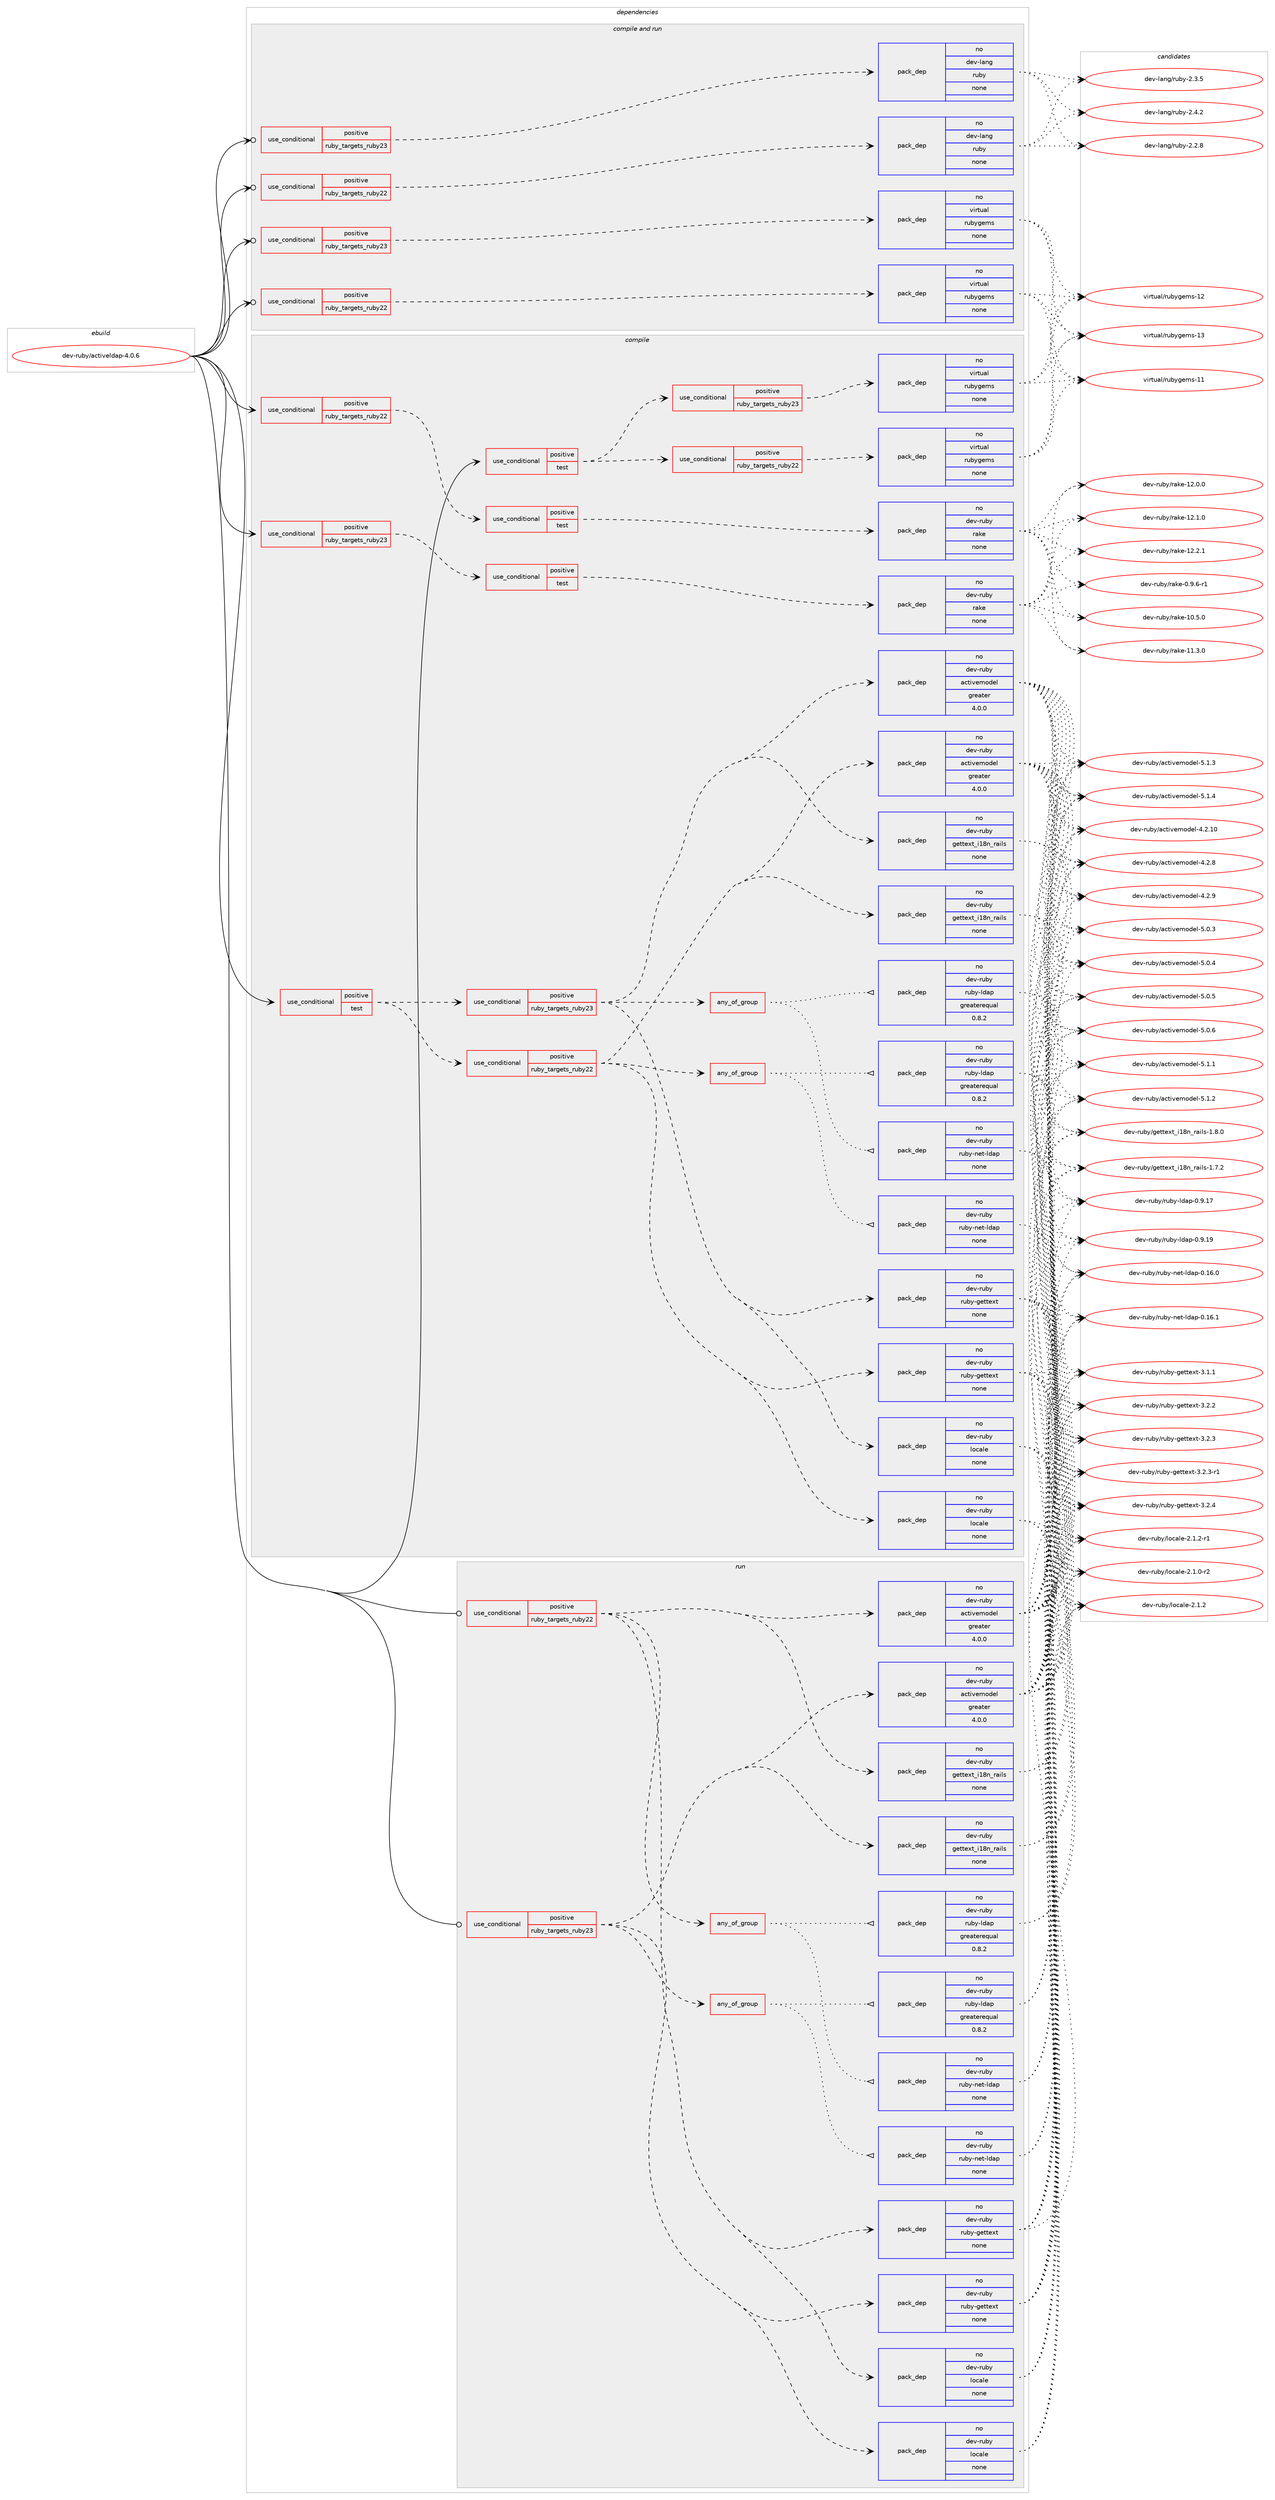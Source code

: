 digraph prolog {

# *************
# Graph options
# *************

newrank=true;
concentrate=true;
compound=true;
graph [rankdir=LR,fontname=Helvetica,fontsize=10,ranksep=1.5];#, ranksep=2.5, nodesep=0.2];
edge  [arrowhead=vee];
node  [fontname=Helvetica,fontsize=10];

# **********
# The ebuild
# **********

subgraph cluster_leftcol {
color=gray;
rank=same;
label=<<i>ebuild</i>>;
id [label="dev-ruby/activeldap-4.0.6", color=red, width=4, href="../dev-ruby/activeldap-4.0.6.svg"];
}

# ****************
# The dependencies
# ****************

subgraph cluster_midcol {
color=gray;
label=<<i>dependencies</i>>;
subgraph cluster_compile {
fillcolor="#eeeeee";
style=filled;
label=<<i>compile</i>>;
subgraph cond49690 {
dependency223719 [label=<<TABLE BORDER="0" CELLBORDER="1" CELLSPACING="0" CELLPADDING="4"><TR><TD ROWSPAN="3" CELLPADDING="10">use_conditional</TD></TR><TR><TD>positive</TD></TR><TR><TD>ruby_targets_ruby22</TD></TR></TABLE>>, shape=none, color=red];
subgraph cond49691 {
dependency223720 [label=<<TABLE BORDER="0" CELLBORDER="1" CELLSPACING="0" CELLPADDING="4"><TR><TD ROWSPAN="3" CELLPADDING="10">use_conditional</TD></TR><TR><TD>positive</TD></TR><TR><TD>test</TD></TR></TABLE>>, shape=none, color=red];
subgraph pack170039 {
dependency223721 [label=<<TABLE BORDER="0" CELLBORDER="1" CELLSPACING="0" CELLPADDING="4" WIDTH="220"><TR><TD ROWSPAN="6" CELLPADDING="30">pack_dep</TD></TR><TR><TD WIDTH="110">no</TD></TR><TR><TD>dev-ruby</TD></TR><TR><TD>rake</TD></TR><TR><TD>none</TD></TR><TR><TD></TD></TR></TABLE>>, shape=none, color=blue];
}
dependency223720:e -> dependency223721:w [weight=20,style="dashed",arrowhead="vee"];
}
dependency223719:e -> dependency223720:w [weight=20,style="dashed",arrowhead="vee"];
}
id:e -> dependency223719:w [weight=20,style="solid",arrowhead="vee"];
subgraph cond49692 {
dependency223722 [label=<<TABLE BORDER="0" CELLBORDER="1" CELLSPACING="0" CELLPADDING="4"><TR><TD ROWSPAN="3" CELLPADDING="10">use_conditional</TD></TR><TR><TD>positive</TD></TR><TR><TD>ruby_targets_ruby23</TD></TR></TABLE>>, shape=none, color=red];
subgraph cond49693 {
dependency223723 [label=<<TABLE BORDER="0" CELLBORDER="1" CELLSPACING="0" CELLPADDING="4"><TR><TD ROWSPAN="3" CELLPADDING="10">use_conditional</TD></TR><TR><TD>positive</TD></TR><TR><TD>test</TD></TR></TABLE>>, shape=none, color=red];
subgraph pack170040 {
dependency223724 [label=<<TABLE BORDER="0" CELLBORDER="1" CELLSPACING="0" CELLPADDING="4" WIDTH="220"><TR><TD ROWSPAN="6" CELLPADDING="30">pack_dep</TD></TR><TR><TD WIDTH="110">no</TD></TR><TR><TD>dev-ruby</TD></TR><TR><TD>rake</TD></TR><TR><TD>none</TD></TR><TR><TD></TD></TR></TABLE>>, shape=none, color=blue];
}
dependency223723:e -> dependency223724:w [weight=20,style="dashed",arrowhead="vee"];
}
dependency223722:e -> dependency223723:w [weight=20,style="dashed",arrowhead="vee"];
}
id:e -> dependency223722:w [weight=20,style="solid",arrowhead="vee"];
subgraph cond49694 {
dependency223725 [label=<<TABLE BORDER="0" CELLBORDER="1" CELLSPACING="0" CELLPADDING="4"><TR><TD ROWSPAN="3" CELLPADDING="10">use_conditional</TD></TR><TR><TD>positive</TD></TR><TR><TD>test</TD></TR></TABLE>>, shape=none, color=red];
subgraph cond49695 {
dependency223726 [label=<<TABLE BORDER="0" CELLBORDER="1" CELLSPACING="0" CELLPADDING="4"><TR><TD ROWSPAN="3" CELLPADDING="10">use_conditional</TD></TR><TR><TD>positive</TD></TR><TR><TD>ruby_targets_ruby22</TD></TR></TABLE>>, shape=none, color=red];
subgraph pack170041 {
dependency223727 [label=<<TABLE BORDER="0" CELLBORDER="1" CELLSPACING="0" CELLPADDING="4" WIDTH="220"><TR><TD ROWSPAN="6" CELLPADDING="30">pack_dep</TD></TR><TR><TD WIDTH="110">no</TD></TR><TR><TD>dev-ruby</TD></TR><TR><TD>activemodel</TD></TR><TR><TD>greater</TD></TR><TR><TD>4.0.0</TD></TR></TABLE>>, shape=none, color=blue];
}
dependency223726:e -> dependency223727:w [weight=20,style="dashed",arrowhead="vee"];
subgraph pack170042 {
dependency223728 [label=<<TABLE BORDER="0" CELLBORDER="1" CELLSPACING="0" CELLPADDING="4" WIDTH="220"><TR><TD ROWSPAN="6" CELLPADDING="30">pack_dep</TD></TR><TR><TD WIDTH="110">no</TD></TR><TR><TD>dev-ruby</TD></TR><TR><TD>locale</TD></TR><TR><TD>none</TD></TR><TR><TD></TD></TR></TABLE>>, shape=none, color=blue];
}
dependency223726:e -> dependency223728:w [weight=20,style="dashed",arrowhead="vee"];
subgraph pack170043 {
dependency223729 [label=<<TABLE BORDER="0" CELLBORDER="1" CELLSPACING="0" CELLPADDING="4" WIDTH="220"><TR><TD ROWSPAN="6" CELLPADDING="30">pack_dep</TD></TR><TR><TD WIDTH="110">no</TD></TR><TR><TD>dev-ruby</TD></TR><TR><TD>ruby-gettext</TD></TR><TR><TD>none</TD></TR><TR><TD></TD></TR></TABLE>>, shape=none, color=blue];
}
dependency223726:e -> dependency223729:w [weight=20,style="dashed",arrowhead="vee"];
subgraph pack170044 {
dependency223730 [label=<<TABLE BORDER="0" CELLBORDER="1" CELLSPACING="0" CELLPADDING="4" WIDTH="220"><TR><TD ROWSPAN="6" CELLPADDING="30">pack_dep</TD></TR><TR><TD WIDTH="110">no</TD></TR><TR><TD>dev-ruby</TD></TR><TR><TD>gettext_i18n_rails</TD></TR><TR><TD>none</TD></TR><TR><TD></TD></TR></TABLE>>, shape=none, color=blue];
}
dependency223726:e -> dependency223730:w [weight=20,style="dashed",arrowhead="vee"];
subgraph any3944 {
dependency223731 [label=<<TABLE BORDER="0" CELLBORDER="1" CELLSPACING="0" CELLPADDING="4"><TR><TD CELLPADDING="10">any_of_group</TD></TR></TABLE>>, shape=none, color=red];subgraph pack170045 {
dependency223732 [label=<<TABLE BORDER="0" CELLBORDER="1" CELLSPACING="0" CELLPADDING="4" WIDTH="220"><TR><TD ROWSPAN="6" CELLPADDING="30">pack_dep</TD></TR><TR><TD WIDTH="110">no</TD></TR><TR><TD>dev-ruby</TD></TR><TR><TD>ruby-ldap</TD></TR><TR><TD>greaterequal</TD></TR><TR><TD>0.8.2</TD></TR></TABLE>>, shape=none, color=blue];
}
dependency223731:e -> dependency223732:w [weight=20,style="dotted",arrowhead="oinv"];
subgraph pack170046 {
dependency223733 [label=<<TABLE BORDER="0" CELLBORDER="1" CELLSPACING="0" CELLPADDING="4" WIDTH="220"><TR><TD ROWSPAN="6" CELLPADDING="30">pack_dep</TD></TR><TR><TD WIDTH="110">no</TD></TR><TR><TD>dev-ruby</TD></TR><TR><TD>ruby-net-ldap</TD></TR><TR><TD>none</TD></TR><TR><TD></TD></TR></TABLE>>, shape=none, color=blue];
}
dependency223731:e -> dependency223733:w [weight=20,style="dotted",arrowhead="oinv"];
}
dependency223726:e -> dependency223731:w [weight=20,style="dashed",arrowhead="vee"];
}
dependency223725:e -> dependency223726:w [weight=20,style="dashed",arrowhead="vee"];
subgraph cond49696 {
dependency223734 [label=<<TABLE BORDER="0" CELLBORDER="1" CELLSPACING="0" CELLPADDING="4"><TR><TD ROWSPAN="3" CELLPADDING="10">use_conditional</TD></TR><TR><TD>positive</TD></TR><TR><TD>ruby_targets_ruby23</TD></TR></TABLE>>, shape=none, color=red];
subgraph pack170047 {
dependency223735 [label=<<TABLE BORDER="0" CELLBORDER="1" CELLSPACING="0" CELLPADDING="4" WIDTH="220"><TR><TD ROWSPAN="6" CELLPADDING="30">pack_dep</TD></TR><TR><TD WIDTH="110">no</TD></TR><TR><TD>dev-ruby</TD></TR><TR><TD>activemodel</TD></TR><TR><TD>greater</TD></TR><TR><TD>4.0.0</TD></TR></TABLE>>, shape=none, color=blue];
}
dependency223734:e -> dependency223735:w [weight=20,style="dashed",arrowhead="vee"];
subgraph pack170048 {
dependency223736 [label=<<TABLE BORDER="0" CELLBORDER="1" CELLSPACING="0" CELLPADDING="4" WIDTH="220"><TR><TD ROWSPAN="6" CELLPADDING="30">pack_dep</TD></TR><TR><TD WIDTH="110">no</TD></TR><TR><TD>dev-ruby</TD></TR><TR><TD>locale</TD></TR><TR><TD>none</TD></TR><TR><TD></TD></TR></TABLE>>, shape=none, color=blue];
}
dependency223734:e -> dependency223736:w [weight=20,style="dashed",arrowhead="vee"];
subgraph pack170049 {
dependency223737 [label=<<TABLE BORDER="0" CELLBORDER="1" CELLSPACING="0" CELLPADDING="4" WIDTH="220"><TR><TD ROWSPAN="6" CELLPADDING="30">pack_dep</TD></TR><TR><TD WIDTH="110">no</TD></TR><TR><TD>dev-ruby</TD></TR><TR><TD>ruby-gettext</TD></TR><TR><TD>none</TD></TR><TR><TD></TD></TR></TABLE>>, shape=none, color=blue];
}
dependency223734:e -> dependency223737:w [weight=20,style="dashed",arrowhead="vee"];
subgraph pack170050 {
dependency223738 [label=<<TABLE BORDER="0" CELLBORDER="1" CELLSPACING="0" CELLPADDING="4" WIDTH="220"><TR><TD ROWSPAN="6" CELLPADDING="30">pack_dep</TD></TR><TR><TD WIDTH="110">no</TD></TR><TR><TD>dev-ruby</TD></TR><TR><TD>gettext_i18n_rails</TD></TR><TR><TD>none</TD></TR><TR><TD></TD></TR></TABLE>>, shape=none, color=blue];
}
dependency223734:e -> dependency223738:w [weight=20,style="dashed",arrowhead="vee"];
subgraph any3945 {
dependency223739 [label=<<TABLE BORDER="0" CELLBORDER="1" CELLSPACING="0" CELLPADDING="4"><TR><TD CELLPADDING="10">any_of_group</TD></TR></TABLE>>, shape=none, color=red];subgraph pack170051 {
dependency223740 [label=<<TABLE BORDER="0" CELLBORDER="1" CELLSPACING="0" CELLPADDING="4" WIDTH="220"><TR><TD ROWSPAN="6" CELLPADDING="30">pack_dep</TD></TR><TR><TD WIDTH="110">no</TD></TR><TR><TD>dev-ruby</TD></TR><TR><TD>ruby-ldap</TD></TR><TR><TD>greaterequal</TD></TR><TR><TD>0.8.2</TD></TR></TABLE>>, shape=none, color=blue];
}
dependency223739:e -> dependency223740:w [weight=20,style="dotted",arrowhead="oinv"];
subgraph pack170052 {
dependency223741 [label=<<TABLE BORDER="0" CELLBORDER="1" CELLSPACING="0" CELLPADDING="4" WIDTH="220"><TR><TD ROWSPAN="6" CELLPADDING="30">pack_dep</TD></TR><TR><TD WIDTH="110">no</TD></TR><TR><TD>dev-ruby</TD></TR><TR><TD>ruby-net-ldap</TD></TR><TR><TD>none</TD></TR><TR><TD></TD></TR></TABLE>>, shape=none, color=blue];
}
dependency223739:e -> dependency223741:w [weight=20,style="dotted",arrowhead="oinv"];
}
dependency223734:e -> dependency223739:w [weight=20,style="dashed",arrowhead="vee"];
}
dependency223725:e -> dependency223734:w [weight=20,style="dashed",arrowhead="vee"];
}
id:e -> dependency223725:w [weight=20,style="solid",arrowhead="vee"];
subgraph cond49697 {
dependency223742 [label=<<TABLE BORDER="0" CELLBORDER="1" CELLSPACING="0" CELLPADDING="4"><TR><TD ROWSPAN="3" CELLPADDING="10">use_conditional</TD></TR><TR><TD>positive</TD></TR><TR><TD>test</TD></TR></TABLE>>, shape=none, color=red];
subgraph cond49698 {
dependency223743 [label=<<TABLE BORDER="0" CELLBORDER="1" CELLSPACING="0" CELLPADDING="4"><TR><TD ROWSPAN="3" CELLPADDING="10">use_conditional</TD></TR><TR><TD>positive</TD></TR><TR><TD>ruby_targets_ruby22</TD></TR></TABLE>>, shape=none, color=red];
subgraph pack170053 {
dependency223744 [label=<<TABLE BORDER="0" CELLBORDER="1" CELLSPACING="0" CELLPADDING="4" WIDTH="220"><TR><TD ROWSPAN="6" CELLPADDING="30">pack_dep</TD></TR><TR><TD WIDTH="110">no</TD></TR><TR><TD>virtual</TD></TR><TR><TD>rubygems</TD></TR><TR><TD>none</TD></TR><TR><TD></TD></TR></TABLE>>, shape=none, color=blue];
}
dependency223743:e -> dependency223744:w [weight=20,style="dashed",arrowhead="vee"];
}
dependency223742:e -> dependency223743:w [weight=20,style="dashed",arrowhead="vee"];
subgraph cond49699 {
dependency223745 [label=<<TABLE BORDER="0" CELLBORDER="1" CELLSPACING="0" CELLPADDING="4"><TR><TD ROWSPAN="3" CELLPADDING="10">use_conditional</TD></TR><TR><TD>positive</TD></TR><TR><TD>ruby_targets_ruby23</TD></TR></TABLE>>, shape=none, color=red];
subgraph pack170054 {
dependency223746 [label=<<TABLE BORDER="0" CELLBORDER="1" CELLSPACING="0" CELLPADDING="4" WIDTH="220"><TR><TD ROWSPAN="6" CELLPADDING="30">pack_dep</TD></TR><TR><TD WIDTH="110">no</TD></TR><TR><TD>virtual</TD></TR><TR><TD>rubygems</TD></TR><TR><TD>none</TD></TR><TR><TD></TD></TR></TABLE>>, shape=none, color=blue];
}
dependency223745:e -> dependency223746:w [weight=20,style="dashed",arrowhead="vee"];
}
dependency223742:e -> dependency223745:w [weight=20,style="dashed",arrowhead="vee"];
}
id:e -> dependency223742:w [weight=20,style="solid",arrowhead="vee"];
}
subgraph cluster_compileandrun {
fillcolor="#eeeeee";
style=filled;
label=<<i>compile and run</i>>;
subgraph cond49700 {
dependency223747 [label=<<TABLE BORDER="0" CELLBORDER="1" CELLSPACING="0" CELLPADDING="4"><TR><TD ROWSPAN="3" CELLPADDING="10">use_conditional</TD></TR><TR><TD>positive</TD></TR><TR><TD>ruby_targets_ruby22</TD></TR></TABLE>>, shape=none, color=red];
subgraph pack170055 {
dependency223748 [label=<<TABLE BORDER="0" CELLBORDER="1" CELLSPACING="0" CELLPADDING="4" WIDTH="220"><TR><TD ROWSPAN="6" CELLPADDING="30">pack_dep</TD></TR><TR><TD WIDTH="110">no</TD></TR><TR><TD>dev-lang</TD></TR><TR><TD>ruby</TD></TR><TR><TD>none</TD></TR><TR><TD></TD></TR></TABLE>>, shape=none, color=blue];
}
dependency223747:e -> dependency223748:w [weight=20,style="dashed",arrowhead="vee"];
}
id:e -> dependency223747:w [weight=20,style="solid",arrowhead="odotvee"];
subgraph cond49701 {
dependency223749 [label=<<TABLE BORDER="0" CELLBORDER="1" CELLSPACING="0" CELLPADDING="4"><TR><TD ROWSPAN="3" CELLPADDING="10">use_conditional</TD></TR><TR><TD>positive</TD></TR><TR><TD>ruby_targets_ruby22</TD></TR></TABLE>>, shape=none, color=red];
subgraph pack170056 {
dependency223750 [label=<<TABLE BORDER="0" CELLBORDER="1" CELLSPACING="0" CELLPADDING="4" WIDTH="220"><TR><TD ROWSPAN="6" CELLPADDING="30">pack_dep</TD></TR><TR><TD WIDTH="110">no</TD></TR><TR><TD>virtual</TD></TR><TR><TD>rubygems</TD></TR><TR><TD>none</TD></TR><TR><TD></TD></TR></TABLE>>, shape=none, color=blue];
}
dependency223749:e -> dependency223750:w [weight=20,style="dashed",arrowhead="vee"];
}
id:e -> dependency223749:w [weight=20,style="solid",arrowhead="odotvee"];
subgraph cond49702 {
dependency223751 [label=<<TABLE BORDER="0" CELLBORDER="1" CELLSPACING="0" CELLPADDING="4"><TR><TD ROWSPAN="3" CELLPADDING="10">use_conditional</TD></TR><TR><TD>positive</TD></TR><TR><TD>ruby_targets_ruby23</TD></TR></TABLE>>, shape=none, color=red];
subgraph pack170057 {
dependency223752 [label=<<TABLE BORDER="0" CELLBORDER="1" CELLSPACING="0" CELLPADDING="4" WIDTH="220"><TR><TD ROWSPAN="6" CELLPADDING="30">pack_dep</TD></TR><TR><TD WIDTH="110">no</TD></TR><TR><TD>dev-lang</TD></TR><TR><TD>ruby</TD></TR><TR><TD>none</TD></TR><TR><TD></TD></TR></TABLE>>, shape=none, color=blue];
}
dependency223751:e -> dependency223752:w [weight=20,style="dashed",arrowhead="vee"];
}
id:e -> dependency223751:w [weight=20,style="solid",arrowhead="odotvee"];
subgraph cond49703 {
dependency223753 [label=<<TABLE BORDER="0" CELLBORDER="1" CELLSPACING="0" CELLPADDING="4"><TR><TD ROWSPAN="3" CELLPADDING="10">use_conditional</TD></TR><TR><TD>positive</TD></TR><TR><TD>ruby_targets_ruby23</TD></TR></TABLE>>, shape=none, color=red];
subgraph pack170058 {
dependency223754 [label=<<TABLE BORDER="0" CELLBORDER="1" CELLSPACING="0" CELLPADDING="4" WIDTH="220"><TR><TD ROWSPAN="6" CELLPADDING="30">pack_dep</TD></TR><TR><TD WIDTH="110">no</TD></TR><TR><TD>virtual</TD></TR><TR><TD>rubygems</TD></TR><TR><TD>none</TD></TR><TR><TD></TD></TR></TABLE>>, shape=none, color=blue];
}
dependency223753:e -> dependency223754:w [weight=20,style="dashed",arrowhead="vee"];
}
id:e -> dependency223753:w [weight=20,style="solid",arrowhead="odotvee"];
}
subgraph cluster_run {
fillcolor="#eeeeee";
style=filled;
label=<<i>run</i>>;
subgraph cond49704 {
dependency223755 [label=<<TABLE BORDER="0" CELLBORDER="1" CELLSPACING="0" CELLPADDING="4"><TR><TD ROWSPAN="3" CELLPADDING="10">use_conditional</TD></TR><TR><TD>positive</TD></TR><TR><TD>ruby_targets_ruby22</TD></TR></TABLE>>, shape=none, color=red];
subgraph pack170059 {
dependency223756 [label=<<TABLE BORDER="0" CELLBORDER="1" CELLSPACING="0" CELLPADDING="4" WIDTH="220"><TR><TD ROWSPAN="6" CELLPADDING="30">pack_dep</TD></TR><TR><TD WIDTH="110">no</TD></TR><TR><TD>dev-ruby</TD></TR><TR><TD>activemodel</TD></TR><TR><TD>greater</TD></TR><TR><TD>4.0.0</TD></TR></TABLE>>, shape=none, color=blue];
}
dependency223755:e -> dependency223756:w [weight=20,style="dashed",arrowhead="vee"];
subgraph pack170060 {
dependency223757 [label=<<TABLE BORDER="0" CELLBORDER="1" CELLSPACING="0" CELLPADDING="4" WIDTH="220"><TR><TD ROWSPAN="6" CELLPADDING="30">pack_dep</TD></TR><TR><TD WIDTH="110">no</TD></TR><TR><TD>dev-ruby</TD></TR><TR><TD>locale</TD></TR><TR><TD>none</TD></TR><TR><TD></TD></TR></TABLE>>, shape=none, color=blue];
}
dependency223755:e -> dependency223757:w [weight=20,style="dashed",arrowhead="vee"];
subgraph pack170061 {
dependency223758 [label=<<TABLE BORDER="0" CELLBORDER="1" CELLSPACING="0" CELLPADDING="4" WIDTH="220"><TR><TD ROWSPAN="6" CELLPADDING="30">pack_dep</TD></TR><TR><TD WIDTH="110">no</TD></TR><TR><TD>dev-ruby</TD></TR><TR><TD>ruby-gettext</TD></TR><TR><TD>none</TD></TR><TR><TD></TD></TR></TABLE>>, shape=none, color=blue];
}
dependency223755:e -> dependency223758:w [weight=20,style="dashed",arrowhead="vee"];
subgraph pack170062 {
dependency223759 [label=<<TABLE BORDER="0" CELLBORDER="1" CELLSPACING="0" CELLPADDING="4" WIDTH="220"><TR><TD ROWSPAN="6" CELLPADDING="30">pack_dep</TD></TR><TR><TD WIDTH="110">no</TD></TR><TR><TD>dev-ruby</TD></TR><TR><TD>gettext_i18n_rails</TD></TR><TR><TD>none</TD></TR><TR><TD></TD></TR></TABLE>>, shape=none, color=blue];
}
dependency223755:e -> dependency223759:w [weight=20,style="dashed",arrowhead="vee"];
subgraph any3946 {
dependency223760 [label=<<TABLE BORDER="0" CELLBORDER="1" CELLSPACING="0" CELLPADDING="4"><TR><TD CELLPADDING="10">any_of_group</TD></TR></TABLE>>, shape=none, color=red];subgraph pack170063 {
dependency223761 [label=<<TABLE BORDER="0" CELLBORDER="1" CELLSPACING="0" CELLPADDING="4" WIDTH="220"><TR><TD ROWSPAN="6" CELLPADDING="30">pack_dep</TD></TR><TR><TD WIDTH="110">no</TD></TR><TR><TD>dev-ruby</TD></TR><TR><TD>ruby-ldap</TD></TR><TR><TD>greaterequal</TD></TR><TR><TD>0.8.2</TD></TR></TABLE>>, shape=none, color=blue];
}
dependency223760:e -> dependency223761:w [weight=20,style="dotted",arrowhead="oinv"];
subgraph pack170064 {
dependency223762 [label=<<TABLE BORDER="0" CELLBORDER="1" CELLSPACING="0" CELLPADDING="4" WIDTH="220"><TR><TD ROWSPAN="6" CELLPADDING="30">pack_dep</TD></TR><TR><TD WIDTH="110">no</TD></TR><TR><TD>dev-ruby</TD></TR><TR><TD>ruby-net-ldap</TD></TR><TR><TD>none</TD></TR><TR><TD></TD></TR></TABLE>>, shape=none, color=blue];
}
dependency223760:e -> dependency223762:w [weight=20,style="dotted",arrowhead="oinv"];
}
dependency223755:e -> dependency223760:w [weight=20,style="dashed",arrowhead="vee"];
}
id:e -> dependency223755:w [weight=20,style="solid",arrowhead="odot"];
subgraph cond49705 {
dependency223763 [label=<<TABLE BORDER="0" CELLBORDER="1" CELLSPACING="0" CELLPADDING="4"><TR><TD ROWSPAN="3" CELLPADDING="10">use_conditional</TD></TR><TR><TD>positive</TD></TR><TR><TD>ruby_targets_ruby23</TD></TR></TABLE>>, shape=none, color=red];
subgraph pack170065 {
dependency223764 [label=<<TABLE BORDER="0" CELLBORDER="1" CELLSPACING="0" CELLPADDING="4" WIDTH="220"><TR><TD ROWSPAN="6" CELLPADDING="30">pack_dep</TD></TR><TR><TD WIDTH="110">no</TD></TR><TR><TD>dev-ruby</TD></TR><TR><TD>activemodel</TD></TR><TR><TD>greater</TD></TR><TR><TD>4.0.0</TD></TR></TABLE>>, shape=none, color=blue];
}
dependency223763:e -> dependency223764:w [weight=20,style="dashed",arrowhead="vee"];
subgraph pack170066 {
dependency223765 [label=<<TABLE BORDER="0" CELLBORDER="1" CELLSPACING="0" CELLPADDING="4" WIDTH="220"><TR><TD ROWSPAN="6" CELLPADDING="30">pack_dep</TD></TR><TR><TD WIDTH="110">no</TD></TR><TR><TD>dev-ruby</TD></TR><TR><TD>locale</TD></TR><TR><TD>none</TD></TR><TR><TD></TD></TR></TABLE>>, shape=none, color=blue];
}
dependency223763:e -> dependency223765:w [weight=20,style="dashed",arrowhead="vee"];
subgraph pack170067 {
dependency223766 [label=<<TABLE BORDER="0" CELLBORDER="1" CELLSPACING="0" CELLPADDING="4" WIDTH="220"><TR><TD ROWSPAN="6" CELLPADDING="30">pack_dep</TD></TR><TR><TD WIDTH="110">no</TD></TR><TR><TD>dev-ruby</TD></TR><TR><TD>ruby-gettext</TD></TR><TR><TD>none</TD></TR><TR><TD></TD></TR></TABLE>>, shape=none, color=blue];
}
dependency223763:e -> dependency223766:w [weight=20,style="dashed",arrowhead="vee"];
subgraph pack170068 {
dependency223767 [label=<<TABLE BORDER="0" CELLBORDER="1" CELLSPACING="0" CELLPADDING="4" WIDTH="220"><TR><TD ROWSPAN="6" CELLPADDING="30">pack_dep</TD></TR><TR><TD WIDTH="110">no</TD></TR><TR><TD>dev-ruby</TD></TR><TR><TD>gettext_i18n_rails</TD></TR><TR><TD>none</TD></TR><TR><TD></TD></TR></TABLE>>, shape=none, color=blue];
}
dependency223763:e -> dependency223767:w [weight=20,style="dashed",arrowhead="vee"];
subgraph any3947 {
dependency223768 [label=<<TABLE BORDER="0" CELLBORDER="1" CELLSPACING="0" CELLPADDING="4"><TR><TD CELLPADDING="10">any_of_group</TD></TR></TABLE>>, shape=none, color=red];subgraph pack170069 {
dependency223769 [label=<<TABLE BORDER="0" CELLBORDER="1" CELLSPACING="0" CELLPADDING="4" WIDTH="220"><TR><TD ROWSPAN="6" CELLPADDING="30">pack_dep</TD></TR><TR><TD WIDTH="110">no</TD></TR><TR><TD>dev-ruby</TD></TR><TR><TD>ruby-ldap</TD></TR><TR><TD>greaterequal</TD></TR><TR><TD>0.8.2</TD></TR></TABLE>>, shape=none, color=blue];
}
dependency223768:e -> dependency223769:w [weight=20,style="dotted",arrowhead="oinv"];
subgraph pack170070 {
dependency223770 [label=<<TABLE BORDER="0" CELLBORDER="1" CELLSPACING="0" CELLPADDING="4" WIDTH="220"><TR><TD ROWSPAN="6" CELLPADDING="30">pack_dep</TD></TR><TR><TD WIDTH="110">no</TD></TR><TR><TD>dev-ruby</TD></TR><TR><TD>ruby-net-ldap</TD></TR><TR><TD>none</TD></TR><TR><TD></TD></TR></TABLE>>, shape=none, color=blue];
}
dependency223768:e -> dependency223770:w [weight=20,style="dotted",arrowhead="oinv"];
}
dependency223763:e -> dependency223768:w [weight=20,style="dashed",arrowhead="vee"];
}
id:e -> dependency223763:w [weight=20,style="solid",arrowhead="odot"];
}
}

# **************
# The candidates
# **************

subgraph cluster_choices {
rank=same;
color=gray;
label=<<i>candidates</i>>;

subgraph choice170039 {
color=black;
nodesep=1;
choice100101118451141179812147114971071014548465746544511449 [label="dev-ruby/rake-0.9.6-r1", color=red, width=4,href="../dev-ruby/rake-0.9.6-r1.svg"];
choice1001011184511411798121471149710710145494846534648 [label="dev-ruby/rake-10.5.0", color=red, width=4,href="../dev-ruby/rake-10.5.0.svg"];
choice1001011184511411798121471149710710145494946514648 [label="dev-ruby/rake-11.3.0", color=red, width=4,href="../dev-ruby/rake-11.3.0.svg"];
choice1001011184511411798121471149710710145495046484648 [label="dev-ruby/rake-12.0.0", color=red, width=4,href="../dev-ruby/rake-12.0.0.svg"];
choice1001011184511411798121471149710710145495046494648 [label="dev-ruby/rake-12.1.0", color=red, width=4,href="../dev-ruby/rake-12.1.0.svg"];
choice1001011184511411798121471149710710145495046504649 [label="dev-ruby/rake-12.2.1", color=red, width=4,href="../dev-ruby/rake-12.2.1.svg"];
dependency223721:e -> choice100101118451141179812147114971071014548465746544511449:w [style=dotted,weight="100"];
dependency223721:e -> choice1001011184511411798121471149710710145494846534648:w [style=dotted,weight="100"];
dependency223721:e -> choice1001011184511411798121471149710710145494946514648:w [style=dotted,weight="100"];
dependency223721:e -> choice1001011184511411798121471149710710145495046484648:w [style=dotted,weight="100"];
dependency223721:e -> choice1001011184511411798121471149710710145495046494648:w [style=dotted,weight="100"];
dependency223721:e -> choice1001011184511411798121471149710710145495046504649:w [style=dotted,weight="100"];
}
subgraph choice170040 {
color=black;
nodesep=1;
choice100101118451141179812147114971071014548465746544511449 [label="dev-ruby/rake-0.9.6-r1", color=red, width=4,href="../dev-ruby/rake-0.9.6-r1.svg"];
choice1001011184511411798121471149710710145494846534648 [label="dev-ruby/rake-10.5.0", color=red, width=4,href="../dev-ruby/rake-10.5.0.svg"];
choice1001011184511411798121471149710710145494946514648 [label="dev-ruby/rake-11.3.0", color=red, width=4,href="../dev-ruby/rake-11.3.0.svg"];
choice1001011184511411798121471149710710145495046484648 [label="dev-ruby/rake-12.0.0", color=red, width=4,href="../dev-ruby/rake-12.0.0.svg"];
choice1001011184511411798121471149710710145495046494648 [label="dev-ruby/rake-12.1.0", color=red, width=4,href="../dev-ruby/rake-12.1.0.svg"];
choice1001011184511411798121471149710710145495046504649 [label="dev-ruby/rake-12.2.1", color=red, width=4,href="../dev-ruby/rake-12.2.1.svg"];
dependency223724:e -> choice100101118451141179812147114971071014548465746544511449:w [style=dotted,weight="100"];
dependency223724:e -> choice1001011184511411798121471149710710145494846534648:w [style=dotted,weight="100"];
dependency223724:e -> choice1001011184511411798121471149710710145494946514648:w [style=dotted,weight="100"];
dependency223724:e -> choice1001011184511411798121471149710710145495046484648:w [style=dotted,weight="100"];
dependency223724:e -> choice1001011184511411798121471149710710145495046494648:w [style=dotted,weight="100"];
dependency223724:e -> choice1001011184511411798121471149710710145495046504649:w [style=dotted,weight="100"];
}
subgraph choice170041 {
color=black;
nodesep=1;
choice100101118451141179812147979911610511810110911110010110845524650464948 [label="dev-ruby/activemodel-4.2.10", color=red, width=4,href="../dev-ruby/activemodel-4.2.10.svg"];
choice1001011184511411798121479799116105118101109111100101108455246504656 [label="dev-ruby/activemodel-4.2.8", color=red, width=4,href="../dev-ruby/activemodel-4.2.8.svg"];
choice1001011184511411798121479799116105118101109111100101108455246504657 [label="dev-ruby/activemodel-4.2.9", color=red, width=4,href="../dev-ruby/activemodel-4.2.9.svg"];
choice1001011184511411798121479799116105118101109111100101108455346484651 [label="dev-ruby/activemodel-5.0.3", color=red, width=4,href="../dev-ruby/activemodel-5.0.3.svg"];
choice1001011184511411798121479799116105118101109111100101108455346484652 [label="dev-ruby/activemodel-5.0.4", color=red, width=4,href="../dev-ruby/activemodel-5.0.4.svg"];
choice1001011184511411798121479799116105118101109111100101108455346484653 [label="dev-ruby/activemodel-5.0.5", color=red, width=4,href="../dev-ruby/activemodel-5.0.5.svg"];
choice1001011184511411798121479799116105118101109111100101108455346484654 [label="dev-ruby/activemodel-5.0.6", color=red, width=4,href="../dev-ruby/activemodel-5.0.6.svg"];
choice1001011184511411798121479799116105118101109111100101108455346494649 [label="dev-ruby/activemodel-5.1.1", color=red, width=4,href="../dev-ruby/activemodel-5.1.1.svg"];
choice1001011184511411798121479799116105118101109111100101108455346494650 [label="dev-ruby/activemodel-5.1.2", color=red, width=4,href="../dev-ruby/activemodel-5.1.2.svg"];
choice1001011184511411798121479799116105118101109111100101108455346494651 [label="dev-ruby/activemodel-5.1.3", color=red, width=4,href="../dev-ruby/activemodel-5.1.3.svg"];
choice1001011184511411798121479799116105118101109111100101108455346494652 [label="dev-ruby/activemodel-5.1.4", color=red, width=4,href="../dev-ruby/activemodel-5.1.4.svg"];
dependency223727:e -> choice100101118451141179812147979911610511810110911110010110845524650464948:w [style=dotted,weight="100"];
dependency223727:e -> choice1001011184511411798121479799116105118101109111100101108455246504656:w [style=dotted,weight="100"];
dependency223727:e -> choice1001011184511411798121479799116105118101109111100101108455246504657:w [style=dotted,weight="100"];
dependency223727:e -> choice1001011184511411798121479799116105118101109111100101108455346484651:w [style=dotted,weight="100"];
dependency223727:e -> choice1001011184511411798121479799116105118101109111100101108455346484652:w [style=dotted,weight="100"];
dependency223727:e -> choice1001011184511411798121479799116105118101109111100101108455346484653:w [style=dotted,weight="100"];
dependency223727:e -> choice1001011184511411798121479799116105118101109111100101108455346484654:w [style=dotted,weight="100"];
dependency223727:e -> choice1001011184511411798121479799116105118101109111100101108455346494649:w [style=dotted,weight="100"];
dependency223727:e -> choice1001011184511411798121479799116105118101109111100101108455346494650:w [style=dotted,weight="100"];
dependency223727:e -> choice1001011184511411798121479799116105118101109111100101108455346494651:w [style=dotted,weight="100"];
dependency223727:e -> choice1001011184511411798121479799116105118101109111100101108455346494652:w [style=dotted,weight="100"];
}
subgraph choice170042 {
color=black;
nodesep=1;
choice10010111845114117981214710811199971081014550464946484511450 [label="dev-ruby/locale-2.1.0-r2", color=red, width=4,href="../dev-ruby/locale-2.1.0-r2.svg"];
choice1001011184511411798121471081119997108101455046494650 [label="dev-ruby/locale-2.1.2", color=red, width=4,href="../dev-ruby/locale-2.1.2.svg"];
choice10010111845114117981214710811199971081014550464946504511449 [label="dev-ruby/locale-2.1.2-r1", color=red, width=4,href="../dev-ruby/locale-2.1.2-r1.svg"];
dependency223728:e -> choice10010111845114117981214710811199971081014550464946484511450:w [style=dotted,weight="100"];
dependency223728:e -> choice1001011184511411798121471081119997108101455046494650:w [style=dotted,weight="100"];
dependency223728:e -> choice10010111845114117981214710811199971081014550464946504511449:w [style=dotted,weight="100"];
}
subgraph choice170043 {
color=black;
nodesep=1;
choice1001011184511411798121471141179812145103101116116101120116455146494649 [label="dev-ruby/ruby-gettext-3.1.1", color=red, width=4,href="../dev-ruby/ruby-gettext-3.1.1.svg"];
choice1001011184511411798121471141179812145103101116116101120116455146504650 [label="dev-ruby/ruby-gettext-3.2.2", color=red, width=4,href="../dev-ruby/ruby-gettext-3.2.2.svg"];
choice1001011184511411798121471141179812145103101116116101120116455146504651 [label="dev-ruby/ruby-gettext-3.2.3", color=red, width=4,href="../dev-ruby/ruby-gettext-3.2.3.svg"];
choice10010111845114117981214711411798121451031011161161011201164551465046514511449 [label="dev-ruby/ruby-gettext-3.2.3-r1", color=red, width=4,href="../dev-ruby/ruby-gettext-3.2.3-r1.svg"];
choice1001011184511411798121471141179812145103101116116101120116455146504652 [label="dev-ruby/ruby-gettext-3.2.4", color=red, width=4,href="../dev-ruby/ruby-gettext-3.2.4.svg"];
dependency223729:e -> choice1001011184511411798121471141179812145103101116116101120116455146494649:w [style=dotted,weight="100"];
dependency223729:e -> choice1001011184511411798121471141179812145103101116116101120116455146504650:w [style=dotted,weight="100"];
dependency223729:e -> choice1001011184511411798121471141179812145103101116116101120116455146504651:w [style=dotted,weight="100"];
dependency223729:e -> choice10010111845114117981214711411798121451031011161161011201164551465046514511449:w [style=dotted,weight="100"];
dependency223729:e -> choice1001011184511411798121471141179812145103101116116101120116455146504652:w [style=dotted,weight="100"];
}
subgraph choice170044 {
color=black;
nodesep=1;
choice1001011184511411798121471031011161161011201169510549561109511497105108115454946554650 [label="dev-ruby/gettext_i18n_rails-1.7.2", color=red, width=4,href="../dev-ruby/gettext_i18n_rails-1.7.2.svg"];
choice1001011184511411798121471031011161161011201169510549561109511497105108115454946564648 [label="dev-ruby/gettext_i18n_rails-1.8.0", color=red, width=4,href="../dev-ruby/gettext_i18n_rails-1.8.0.svg"];
dependency223730:e -> choice1001011184511411798121471031011161161011201169510549561109511497105108115454946554650:w [style=dotted,weight="100"];
dependency223730:e -> choice1001011184511411798121471031011161161011201169510549561109511497105108115454946564648:w [style=dotted,weight="100"];
}
subgraph choice170045 {
color=black;
nodesep=1;
choice10010111845114117981214711411798121451081009711245484657464955 [label="dev-ruby/ruby-ldap-0.9.17", color=red, width=4,href="../dev-ruby/ruby-ldap-0.9.17.svg"];
choice10010111845114117981214711411798121451081009711245484657464957 [label="dev-ruby/ruby-ldap-0.9.19", color=red, width=4,href="../dev-ruby/ruby-ldap-0.9.19.svg"];
dependency223732:e -> choice10010111845114117981214711411798121451081009711245484657464955:w [style=dotted,weight="100"];
dependency223732:e -> choice10010111845114117981214711411798121451081009711245484657464957:w [style=dotted,weight="100"];
}
subgraph choice170046 {
color=black;
nodesep=1;
choice1001011184511411798121471141179812145110101116451081009711245484649544648 [label="dev-ruby/ruby-net-ldap-0.16.0", color=red, width=4,href="../dev-ruby/ruby-net-ldap-0.16.0.svg"];
choice1001011184511411798121471141179812145110101116451081009711245484649544649 [label="dev-ruby/ruby-net-ldap-0.16.1", color=red, width=4,href="../dev-ruby/ruby-net-ldap-0.16.1.svg"];
dependency223733:e -> choice1001011184511411798121471141179812145110101116451081009711245484649544648:w [style=dotted,weight="100"];
dependency223733:e -> choice1001011184511411798121471141179812145110101116451081009711245484649544649:w [style=dotted,weight="100"];
}
subgraph choice170047 {
color=black;
nodesep=1;
choice100101118451141179812147979911610511810110911110010110845524650464948 [label="dev-ruby/activemodel-4.2.10", color=red, width=4,href="../dev-ruby/activemodel-4.2.10.svg"];
choice1001011184511411798121479799116105118101109111100101108455246504656 [label="dev-ruby/activemodel-4.2.8", color=red, width=4,href="../dev-ruby/activemodel-4.2.8.svg"];
choice1001011184511411798121479799116105118101109111100101108455246504657 [label="dev-ruby/activemodel-4.2.9", color=red, width=4,href="../dev-ruby/activemodel-4.2.9.svg"];
choice1001011184511411798121479799116105118101109111100101108455346484651 [label="dev-ruby/activemodel-5.0.3", color=red, width=4,href="../dev-ruby/activemodel-5.0.3.svg"];
choice1001011184511411798121479799116105118101109111100101108455346484652 [label="dev-ruby/activemodel-5.0.4", color=red, width=4,href="../dev-ruby/activemodel-5.0.4.svg"];
choice1001011184511411798121479799116105118101109111100101108455346484653 [label="dev-ruby/activemodel-5.0.5", color=red, width=4,href="../dev-ruby/activemodel-5.0.5.svg"];
choice1001011184511411798121479799116105118101109111100101108455346484654 [label="dev-ruby/activemodel-5.0.6", color=red, width=4,href="../dev-ruby/activemodel-5.0.6.svg"];
choice1001011184511411798121479799116105118101109111100101108455346494649 [label="dev-ruby/activemodel-5.1.1", color=red, width=4,href="../dev-ruby/activemodel-5.1.1.svg"];
choice1001011184511411798121479799116105118101109111100101108455346494650 [label="dev-ruby/activemodel-5.1.2", color=red, width=4,href="../dev-ruby/activemodel-5.1.2.svg"];
choice1001011184511411798121479799116105118101109111100101108455346494651 [label="dev-ruby/activemodel-5.1.3", color=red, width=4,href="../dev-ruby/activemodel-5.1.3.svg"];
choice1001011184511411798121479799116105118101109111100101108455346494652 [label="dev-ruby/activemodel-5.1.4", color=red, width=4,href="../dev-ruby/activemodel-5.1.4.svg"];
dependency223735:e -> choice100101118451141179812147979911610511810110911110010110845524650464948:w [style=dotted,weight="100"];
dependency223735:e -> choice1001011184511411798121479799116105118101109111100101108455246504656:w [style=dotted,weight="100"];
dependency223735:e -> choice1001011184511411798121479799116105118101109111100101108455246504657:w [style=dotted,weight="100"];
dependency223735:e -> choice1001011184511411798121479799116105118101109111100101108455346484651:w [style=dotted,weight="100"];
dependency223735:e -> choice1001011184511411798121479799116105118101109111100101108455346484652:w [style=dotted,weight="100"];
dependency223735:e -> choice1001011184511411798121479799116105118101109111100101108455346484653:w [style=dotted,weight="100"];
dependency223735:e -> choice1001011184511411798121479799116105118101109111100101108455346484654:w [style=dotted,weight="100"];
dependency223735:e -> choice1001011184511411798121479799116105118101109111100101108455346494649:w [style=dotted,weight="100"];
dependency223735:e -> choice1001011184511411798121479799116105118101109111100101108455346494650:w [style=dotted,weight="100"];
dependency223735:e -> choice1001011184511411798121479799116105118101109111100101108455346494651:w [style=dotted,weight="100"];
dependency223735:e -> choice1001011184511411798121479799116105118101109111100101108455346494652:w [style=dotted,weight="100"];
}
subgraph choice170048 {
color=black;
nodesep=1;
choice10010111845114117981214710811199971081014550464946484511450 [label="dev-ruby/locale-2.1.0-r2", color=red, width=4,href="../dev-ruby/locale-2.1.0-r2.svg"];
choice1001011184511411798121471081119997108101455046494650 [label="dev-ruby/locale-2.1.2", color=red, width=4,href="../dev-ruby/locale-2.1.2.svg"];
choice10010111845114117981214710811199971081014550464946504511449 [label="dev-ruby/locale-2.1.2-r1", color=red, width=4,href="../dev-ruby/locale-2.1.2-r1.svg"];
dependency223736:e -> choice10010111845114117981214710811199971081014550464946484511450:w [style=dotted,weight="100"];
dependency223736:e -> choice1001011184511411798121471081119997108101455046494650:w [style=dotted,weight="100"];
dependency223736:e -> choice10010111845114117981214710811199971081014550464946504511449:w [style=dotted,weight="100"];
}
subgraph choice170049 {
color=black;
nodesep=1;
choice1001011184511411798121471141179812145103101116116101120116455146494649 [label="dev-ruby/ruby-gettext-3.1.1", color=red, width=4,href="../dev-ruby/ruby-gettext-3.1.1.svg"];
choice1001011184511411798121471141179812145103101116116101120116455146504650 [label="dev-ruby/ruby-gettext-3.2.2", color=red, width=4,href="../dev-ruby/ruby-gettext-3.2.2.svg"];
choice1001011184511411798121471141179812145103101116116101120116455146504651 [label="dev-ruby/ruby-gettext-3.2.3", color=red, width=4,href="../dev-ruby/ruby-gettext-3.2.3.svg"];
choice10010111845114117981214711411798121451031011161161011201164551465046514511449 [label="dev-ruby/ruby-gettext-3.2.3-r1", color=red, width=4,href="../dev-ruby/ruby-gettext-3.2.3-r1.svg"];
choice1001011184511411798121471141179812145103101116116101120116455146504652 [label="dev-ruby/ruby-gettext-3.2.4", color=red, width=4,href="../dev-ruby/ruby-gettext-3.2.4.svg"];
dependency223737:e -> choice1001011184511411798121471141179812145103101116116101120116455146494649:w [style=dotted,weight="100"];
dependency223737:e -> choice1001011184511411798121471141179812145103101116116101120116455146504650:w [style=dotted,weight="100"];
dependency223737:e -> choice1001011184511411798121471141179812145103101116116101120116455146504651:w [style=dotted,weight="100"];
dependency223737:e -> choice10010111845114117981214711411798121451031011161161011201164551465046514511449:w [style=dotted,weight="100"];
dependency223737:e -> choice1001011184511411798121471141179812145103101116116101120116455146504652:w [style=dotted,weight="100"];
}
subgraph choice170050 {
color=black;
nodesep=1;
choice1001011184511411798121471031011161161011201169510549561109511497105108115454946554650 [label="dev-ruby/gettext_i18n_rails-1.7.2", color=red, width=4,href="../dev-ruby/gettext_i18n_rails-1.7.2.svg"];
choice1001011184511411798121471031011161161011201169510549561109511497105108115454946564648 [label="dev-ruby/gettext_i18n_rails-1.8.0", color=red, width=4,href="../dev-ruby/gettext_i18n_rails-1.8.0.svg"];
dependency223738:e -> choice1001011184511411798121471031011161161011201169510549561109511497105108115454946554650:w [style=dotted,weight="100"];
dependency223738:e -> choice1001011184511411798121471031011161161011201169510549561109511497105108115454946564648:w [style=dotted,weight="100"];
}
subgraph choice170051 {
color=black;
nodesep=1;
choice10010111845114117981214711411798121451081009711245484657464955 [label="dev-ruby/ruby-ldap-0.9.17", color=red, width=4,href="../dev-ruby/ruby-ldap-0.9.17.svg"];
choice10010111845114117981214711411798121451081009711245484657464957 [label="dev-ruby/ruby-ldap-0.9.19", color=red, width=4,href="../dev-ruby/ruby-ldap-0.9.19.svg"];
dependency223740:e -> choice10010111845114117981214711411798121451081009711245484657464955:w [style=dotted,weight="100"];
dependency223740:e -> choice10010111845114117981214711411798121451081009711245484657464957:w [style=dotted,weight="100"];
}
subgraph choice170052 {
color=black;
nodesep=1;
choice1001011184511411798121471141179812145110101116451081009711245484649544648 [label="dev-ruby/ruby-net-ldap-0.16.0", color=red, width=4,href="../dev-ruby/ruby-net-ldap-0.16.0.svg"];
choice1001011184511411798121471141179812145110101116451081009711245484649544649 [label="dev-ruby/ruby-net-ldap-0.16.1", color=red, width=4,href="../dev-ruby/ruby-net-ldap-0.16.1.svg"];
dependency223741:e -> choice1001011184511411798121471141179812145110101116451081009711245484649544648:w [style=dotted,weight="100"];
dependency223741:e -> choice1001011184511411798121471141179812145110101116451081009711245484649544649:w [style=dotted,weight="100"];
}
subgraph choice170053 {
color=black;
nodesep=1;
choice118105114116117971084711411798121103101109115454949 [label="virtual/rubygems-11", color=red, width=4,href="../virtual/rubygems-11.svg"];
choice118105114116117971084711411798121103101109115454950 [label="virtual/rubygems-12", color=red, width=4,href="../virtual/rubygems-12.svg"];
choice118105114116117971084711411798121103101109115454951 [label="virtual/rubygems-13", color=red, width=4,href="../virtual/rubygems-13.svg"];
dependency223744:e -> choice118105114116117971084711411798121103101109115454949:w [style=dotted,weight="100"];
dependency223744:e -> choice118105114116117971084711411798121103101109115454950:w [style=dotted,weight="100"];
dependency223744:e -> choice118105114116117971084711411798121103101109115454951:w [style=dotted,weight="100"];
}
subgraph choice170054 {
color=black;
nodesep=1;
choice118105114116117971084711411798121103101109115454949 [label="virtual/rubygems-11", color=red, width=4,href="../virtual/rubygems-11.svg"];
choice118105114116117971084711411798121103101109115454950 [label="virtual/rubygems-12", color=red, width=4,href="../virtual/rubygems-12.svg"];
choice118105114116117971084711411798121103101109115454951 [label="virtual/rubygems-13", color=red, width=4,href="../virtual/rubygems-13.svg"];
dependency223746:e -> choice118105114116117971084711411798121103101109115454949:w [style=dotted,weight="100"];
dependency223746:e -> choice118105114116117971084711411798121103101109115454950:w [style=dotted,weight="100"];
dependency223746:e -> choice118105114116117971084711411798121103101109115454951:w [style=dotted,weight="100"];
}
subgraph choice170055 {
color=black;
nodesep=1;
choice10010111845108971101034711411798121455046504656 [label="dev-lang/ruby-2.2.8", color=red, width=4,href="../dev-lang/ruby-2.2.8.svg"];
choice10010111845108971101034711411798121455046514653 [label="dev-lang/ruby-2.3.5", color=red, width=4,href="../dev-lang/ruby-2.3.5.svg"];
choice10010111845108971101034711411798121455046524650 [label="dev-lang/ruby-2.4.2", color=red, width=4,href="../dev-lang/ruby-2.4.2.svg"];
dependency223748:e -> choice10010111845108971101034711411798121455046504656:w [style=dotted,weight="100"];
dependency223748:e -> choice10010111845108971101034711411798121455046514653:w [style=dotted,weight="100"];
dependency223748:e -> choice10010111845108971101034711411798121455046524650:w [style=dotted,weight="100"];
}
subgraph choice170056 {
color=black;
nodesep=1;
choice118105114116117971084711411798121103101109115454949 [label="virtual/rubygems-11", color=red, width=4,href="../virtual/rubygems-11.svg"];
choice118105114116117971084711411798121103101109115454950 [label="virtual/rubygems-12", color=red, width=4,href="../virtual/rubygems-12.svg"];
choice118105114116117971084711411798121103101109115454951 [label="virtual/rubygems-13", color=red, width=4,href="../virtual/rubygems-13.svg"];
dependency223750:e -> choice118105114116117971084711411798121103101109115454949:w [style=dotted,weight="100"];
dependency223750:e -> choice118105114116117971084711411798121103101109115454950:w [style=dotted,weight="100"];
dependency223750:e -> choice118105114116117971084711411798121103101109115454951:w [style=dotted,weight="100"];
}
subgraph choice170057 {
color=black;
nodesep=1;
choice10010111845108971101034711411798121455046504656 [label="dev-lang/ruby-2.2.8", color=red, width=4,href="../dev-lang/ruby-2.2.8.svg"];
choice10010111845108971101034711411798121455046514653 [label="dev-lang/ruby-2.3.5", color=red, width=4,href="../dev-lang/ruby-2.3.5.svg"];
choice10010111845108971101034711411798121455046524650 [label="dev-lang/ruby-2.4.2", color=red, width=4,href="../dev-lang/ruby-2.4.2.svg"];
dependency223752:e -> choice10010111845108971101034711411798121455046504656:w [style=dotted,weight="100"];
dependency223752:e -> choice10010111845108971101034711411798121455046514653:w [style=dotted,weight="100"];
dependency223752:e -> choice10010111845108971101034711411798121455046524650:w [style=dotted,weight="100"];
}
subgraph choice170058 {
color=black;
nodesep=1;
choice118105114116117971084711411798121103101109115454949 [label="virtual/rubygems-11", color=red, width=4,href="../virtual/rubygems-11.svg"];
choice118105114116117971084711411798121103101109115454950 [label="virtual/rubygems-12", color=red, width=4,href="../virtual/rubygems-12.svg"];
choice118105114116117971084711411798121103101109115454951 [label="virtual/rubygems-13", color=red, width=4,href="../virtual/rubygems-13.svg"];
dependency223754:e -> choice118105114116117971084711411798121103101109115454949:w [style=dotted,weight="100"];
dependency223754:e -> choice118105114116117971084711411798121103101109115454950:w [style=dotted,weight="100"];
dependency223754:e -> choice118105114116117971084711411798121103101109115454951:w [style=dotted,weight="100"];
}
subgraph choice170059 {
color=black;
nodesep=1;
choice100101118451141179812147979911610511810110911110010110845524650464948 [label="dev-ruby/activemodel-4.2.10", color=red, width=4,href="../dev-ruby/activemodel-4.2.10.svg"];
choice1001011184511411798121479799116105118101109111100101108455246504656 [label="dev-ruby/activemodel-4.2.8", color=red, width=4,href="../dev-ruby/activemodel-4.2.8.svg"];
choice1001011184511411798121479799116105118101109111100101108455246504657 [label="dev-ruby/activemodel-4.2.9", color=red, width=4,href="../dev-ruby/activemodel-4.2.9.svg"];
choice1001011184511411798121479799116105118101109111100101108455346484651 [label="dev-ruby/activemodel-5.0.3", color=red, width=4,href="../dev-ruby/activemodel-5.0.3.svg"];
choice1001011184511411798121479799116105118101109111100101108455346484652 [label="dev-ruby/activemodel-5.0.4", color=red, width=4,href="../dev-ruby/activemodel-5.0.4.svg"];
choice1001011184511411798121479799116105118101109111100101108455346484653 [label="dev-ruby/activemodel-5.0.5", color=red, width=4,href="../dev-ruby/activemodel-5.0.5.svg"];
choice1001011184511411798121479799116105118101109111100101108455346484654 [label="dev-ruby/activemodel-5.0.6", color=red, width=4,href="../dev-ruby/activemodel-5.0.6.svg"];
choice1001011184511411798121479799116105118101109111100101108455346494649 [label="dev-ruby/activemodel-5.1.1", color=red, width=4,href="../dev-ruby/activemodel-5.1.1.svg"];
choice1001011184511411798121479799116105118101109111100101108455346494650 [label="dev-ruby/activemodel-5.1.2", color=red, width=4,href="../dev-ruby/activemodel-5.1.2.svg"];
choice1001011184511411798121479799116105118101109111100101108455346494651 [label="dev-ruby/activemodel-5.1.3", color=red, width=4,href="../dev-ruby/activemodel-5.1.3.svg"];
choice1001011184511411798121479799116105118101109111100101108455346494652 [label="dev-ruby/activemodel-5.1.4", color=red, width=4,href="../dev-ruby/activemodel-5.1.4.svg"];
dependency223756:e -> choice100101118451141179812147979911610511810110911110010110845524650464948:w [style=dotted,weight="100"];
dependency223756:e -> choice1001011184511411798121479799116105118101109111100101108455246504656:w [style=dotted,weight="100"];
dependency223756:e -> choice1001011184511411798121479799116105118101109111100101108455246504657:w [style=dotted,weight="100"];
dependency223756:e -> choice1001011184511411798121479799116105118101109111100101108455346484651:w [style=dotted,weight="100"];
dependency223756:e -> choice1001011184511411798121479799116105118101109111100101108455346484652:w [style=dotted,weight="100"];
dependency223756:e -> choice1001011184511411798121479799116105118101109111100101108455346484653:w [style=dotted,weight="100"];
dependency223756:e -> choice1001011184511411798121479799116105118101109111100101108455346484654:w [style=dotted,weight="100"];
dependency223756:e -> choice1001011184511411798121479799116105118101109111100101108455346494649:w [style=dotted,weight="100"];
dependency223756:e -> choice1001011184511411798121479799116105118101109111100101108455346494650:w [style=dotted,weight="100"];
dependency223756:e -> choice1001011184511411798121479799116105118101109111100101108455346494651:w [style=dotted,weight="100"];
dependency223756:e -> choice1001011184511411798121479799116105118101109111100101108455346494652:w [style=dotted,weight="100"];
}
subgraph choice170060 {
color=black;
nodesep=1;
choice10010111845114117981214710811199971081014550464946484511450 [label="dev-ruby/locale-2.1.0-r2", color=red, width=4,href="../dev-ruby/locale-2.1.0-r2.svg"];
choice1001011184511411798121471081119997108101455046494650 [label="dev-ruby/locale-2.1.2", color=red, width=4,href="../dev-ruby/locale-2.1.2.svg"];
choice10010111845114117981214710811199971081014550464946504511449 [label="dev-ruby/locale-2.1.2-r1", color=red, width=4,href="../dev-ruby/locale-2.1.2-r1.svg"];
dependency223757:e -> choice10010111845114117981214710811199971081014550464946484511450:w [style=dotted,weight="100"];
dependency223757:e -> choice1001011184511411798121471081119997108101455046494650:w [style=dotted,weight="100"];
dependency223757:e -> choice10010111845114117981214710811199971081014550464946504511449:w [style=dotted,weight="100"];
}
subgraph choice170061 {
color=black;
nodesep=1;
choice1001011184511411798121471141179812145103101116116101120116455146494649 [label="dev-ruby/ruby-gettext-3.1.1", color=red, width=4,href="../dev-ruby/ruby-gettext-3.1.1.svg"];
choice1001011184511411798121471141179812145103101116116101120116455146504650 [label="dev-ruby/ruby-gettext-3.2.2", color=red, width=4,href="../dev-ruby/ruby-gettext-3.2.2.svg"];
choice1001011184511411798121471141179812145103101116116101120116455146504651 [label="dev-ruby/ruby-gettext-3.2.3", color=red, width=4,href="../dev-ruby/ruby-gettext-3.2.3.svg"];
choice10010111845114117981214711411798121451031011161161011201164551465046514511449 [label="dev-ruby/ruby-gettext-3.2.3-r1", color=red, width=4,href="../dev-ruby/ruby-gettext-3.2.3-r1.svg"];
choice1001011184511411798121471141179812145103101116116101120116455146504652 [label="dev-ruby/ruby-gettext-3.2.4", color=red, width=4,href="../dev-ruby/ruby-gettext-3.2.4.svg"];
dependency223758:e -> choice1001011184511411798121471141179812145103101116116101120116455146494649:w [style=dotted,weight="100"];
dependency223758:e -> choice1001011184511411798121471141179812145103101116116101120116455146504650:w [style=dotted,weight="100"];
dependency223758:e -> choice1001011184511411798121471141179812145103101116116101120116455146504651:w [style=dotted,weight="100"];
dependency223758:e -> choice10010111845114117981214711411798121451031011161161011201164551465046514511449:w [style=dotted,weight="100"];
dependency223758:e -> choice1001011184511411798121471141179812145103101116116101120116455146504652:w [style=dotted,weight="100"];
}
subgraph choice170062 {
color=black;
nodesep=1;
choice1001011184511411798121471031011161161011201169510549561109511497105108115454946554650 [label="dev-ruby/gettext_i18n_rails-1.7.2", color=red, width=4,href="../dev-ruby/gettext_i18n_rails-1.7.2.svg"];
choice1001011184511411798121471031011161161011201169510549561109511497105108115454946564648 [label="dev-ruby/gettext_i18n_rails-1.8.0", color=red, width=4,href="../dev-ruby/gettext_i18n_rails-1.8.0.svg"];
dependency223759:e -> choice1001011184511411798121471031011161161011201169510549561109511497105108115454946554650:w [style=dotted,weight="100"];
dependency223759:e -> choice1001011184511411798121471031011161161011201169510549561109511497105108115454946564648:w [style=dotted,weight="100"];
}
subgraph choice170063 {
color=black;
nodesep=1;
choice10010111845114117981214711411798121451081009711245484657464955 [label="dev-ruby/ruby-ldap-0.9.17", color=red, width=4,href="../dev-ruby/ruby-ldap-0.9.17.svg"];
choice10010111845114117981214711411798121451081009711245484657464957 [label="dev-ruby/ruby-ldap-0.9.19", color=red, width=4,href="../dev-ruby/ruby-ldap-0.9.19.svg"];
dependency223761:e -> choice10010111845114117981214711411798121451081009711245484657464955:w [style=dotted,weight="100"];
dependency223761:e -> choice10010111845114117981214711411798121451081009711245484657464957:w [style=dotted,weight="100"];
}
subgraph choice170064 {
color=black;
nodesep=1;
choice1001011184511411798121471141179812145110101116451081009711245484649544648 [label="dev-ruby/ruby-net-ldap-0.16.0", color=red, width=4,href="../dev-ruby/ruby-net-ldap-0.16.0.svg"];
choice1001011184511411798121471141179812145110101116451081009711245484649544649 [label="dev-ruby/ruby-net-ldap-0.16.1", color=red, width=4,href="../dev-ruby/ruby-net-ldap-0.16.1.svg"];
dependency223762:e -> choice1001011184511411798121471141179812145110101116451081009711245484649544648:w [style=dotted,weight="100"];
dependency223762:e -> choice1001011184511411798121471141179812145110101116451081009711245484649544649:w [style=dotted,weight="100"];
}
subgraph choice170065 {
color=black;
nodesep=1;
choice100101118451141179812147979911610511810110911110010110845524650464948 [label="dev-ruby/activemodel-4.2.10", color=red, width=4,href="../dev-ruby/activemodel-4.2.10.svg"];
choice1001011184511411798121479799116105118101109111100101108455246504656 [label="dev-ruby/activemodel-4.2.8", color=red, width=4,href="../dev-ruby/activemodel-4.2.8.svg"];
choice1001011184511411798121479799116105118101109111100101108455246504657 [label="dev-ruby/activemodel-4.2.9", color=red, width=4,href="../dev-ruby/activemodel-4.2.9.svg"];
choice1001011184511411798121479799116105118101109111100101108455346484651 [label="dev-ruby/activemodel-5.0.3", color=red, width=4,href="../dev-ruby/activemodel-5.0.3.svg"];
choice1001011184511411798121479799116105118101109111100101108455346484652 [label="dev-ruby/activemodel-5.0.4", color=red, width=4,href="../dev-ruby/activemodel-5.0.4.svg"];
choice1001011184511411798121479799116105118101109111100101108455346484653 [label="dev-ruby/activemodel-5.0.5", color=red, width=4,href="../dev-ruby/activemodel-5.0.5.svg"];
choice1001011184511411798121479799116105118101109111100101108455346484654 [label="dev-ruby/activemodel-5.0.6", color=red, width=4,href="../dev-ruby/activemodel-5.0.6.svg"];
choice1001011184511411798121479799116105118101109111100101108455346494649 [label="dev-ruby/activemodel-5.1.1", color=red, width=4,href="../dev-ruby/activemodel-5.1.1.svg"];
choice1001011184511411798121479799116105118101109111100101108455346494650 [label="dev-ruby/activemodel-5.1.2", color=red, width=4,href="../dev-ruby/activemodel-5.1.2.svg"];
choice1001011184511411798121479799116105118101109111100101108455346494651 [label="dev-ruby/activemodel-5.1.3", color=red, width=4,href="../dev-ruby/activemodel-5.1.3.svg"];
choice1001011184511411798121479799116105118101109111100101108455346494652 [label="dev-ruby/activemodel-5.1.4", color=red, width=4,href="../dev-ruby/activemodel-5.1.4.svg"];
dependency223764:e -> choice100101118451141179812147979911610511810110911110010110845524650464948:w [style=dotted,weight="100"];
dependency223764:e -> choice1001011184511411798121479799116105118101109111100101108455246504656:w [style=dotted,weight="100"];
dependency223764:e -> choice1001011184511411798121479799116105118101109111100101108455246504657:w [style=dotted,weight="100"];
dependency223764:e -> choice1001011184511411798121479799116105118101109111100101108455346484651:w [style=dotted,weight="100"];
dependency223764:e -> choice1001011184511411798121479799116105118101109111100101108455346484652:w [style=dotted,weight="100"];
dependency223764:e -> choice1001011184511411798121479799116105118101109111100101108455346484653:w [style=dotted,weight="100"];
dependency223764:e -> choice1001011184511411798121479799116105118101109111100101108455346484654:w [style=dotted,weight="100"];
dependency223764:e -> choice1001011184511411798121479799116105118101109111100101108455346494649:w [style=dotted,weight="100"];
dependency223764:e -> choice1001011184511411798121479799116105118101109111100101108455346494650:w [style=dotted,weight="100"];
dependency223764:e -> choice1001011184511411798121479799116105118101109111100101108455346494651:w [style=dotted,weight="100"];
dependency223764:e -> choice1001011184511411798121479799116105118101109111100101108455346494652:w [style=dotted,weight="100"];
}
subgraph choice170066 {
color=black;
nodesep=1;
choice10010111845114117981214710811199971081014550464946484511450 [label="dev-ruby/locale-2.1.0-r2", color=red, width=4,href="../dev-ruby/locale-2.1.0-r2.svg"];
choice1001011184511411798121471081119997108101455046494650 [label="dev-ruby/locale-2.1.2", color=red, width=4,href="../dev-ruby/locale-2.1.2.svg"];
choice10010111845114117981214710811199971081014550464946504511449 [label="dev-ruby/locale-2.1.2-r1", color=red, width=4,href="../dev-ruby/locale-2.1.2-r1.svg"];
dependency223765:e -> choice10010111845114117981214710811199971081014550464946484511450:w [style=dotted,weight="100"];
dependency223765:e -> choice1001011184511411798121471081119997108101455046494650:w [style=dotted,weight="100"];
dependency223765:e -> choice10010111845114117981214710811199971081014550464946504511449:w [style=dotted,weight="100"];
}
subgraph choice170067 {
color=black;
nodesep=1;
choice1001011184511411798121471141179812145103101116116101120116455146494649 [label="dev-ruby/ruby-gettext-3.1.1", color=red, width=4,href="../dev-ruby/ruby-gettext-3.1.1.svg"];
choice1001011184511411798121471141179812145103101116116101120116455146504650 [label="dev-ruby/ruby-gettext-3.2.2", color=red, width=4,href="../dev-ruby/ruby-gettext-3.2.2.svg"];
choice1001011184511411798121471141179812145103101116116101120116455146504651 [label="dev-ruby/ruby-gettext-3.2.3", color=red, width=4,href="../dev-ruby/ruby-gettext-3.2.3.svg"];
choice10010111845114117981214711411798121451031011161161011201164551465046514511449 [label="dev-ruby/ruby-gettext-3.2.3-r1", color=red, width=4,href="../dev-ruby/ruby-gettext-3.2.3-r1.svg"];
choice1001011184511411798121471141179812145103101116116101120116455146504652 [label="dev-ruby/ruby-gettext-3.2.4", color=red, width=4,href="../dev-ruby/ruby-gettext-3.2.4.svg"];
dependency223766:e -> choice1001011184511411798121471141179812145103101116116101120116455146494649:w [style=dotted,weight="100"];
dependency223766:e -> choice1001011184511411798121471141179812145103101116116101120116455146504650:w [style=dotted,weight="100"];
dependency223766:e -> choice1001011184511411798121471141179812145103101116116101120116455146504651:w [style=dotted,weight="100"];
dependency223766:e -> choice10010111845114117981214711411798121451031011161161011201164551465046514511449:w [style=dotted,weight="100"];
dependency223766:e -> choice1001011184511411798121471141179812145103101116116101120116455146504652:w [style=dotted,weight="100"];
}
subgraph choice170068 {
color=black;
nodesep=1;
choice1001011184511411798121471031011161161011201169510549561109511497105108115454946554650 [label="dev-ruby/gettext_i18n_rails-1.7.2", color=red, width=4,href="../dev-ruby/gettext_i18n_rails-1.7.2.svg"];
choice1001011184511411798121471031011161161011201169510549561109511497105108115454946564648 [label="dev-ruby/gettext_i18n_rails-1.8.0", color=red, width=4,href="../dev-ruby/gettext_i18n_rails-1.8.0.svg"];
dependency223767:e -> choice1001011184511411798121471031011161161011201169510549561109511497105108115454946554650:w [style=dotted,weight="100"];
dependency223767:e -> choice1001011184511411798121471031011161161011201169510549561109511497105108115454946564648:w [style=dotted,weight="100"];
}
subgraph choice170069 {
color=black;
nodesep=1;
choice10010111845114117981214711411798121451081009711245484657464955 [label="dev-ruby/ruby-ldap-0.9.17", color=red, width=4,href="../dev-ruby/ruby-ldap-0.9.17.svg"];
choice10010111845114117981214711411798121451081009711245484657464957 [label="dev-ruby/ruby-ldap-0.9.19", color=red, width=4,href="../dev-ruby/ruby-ldap-0.9.19.svg"];
dependency223769:e -> choice10010111845114117981214711411798121451081009711245484657464955:w [style=dotted,weight="100"];
dependency223769:e -> choice10010111845114117981214711411798121451081009711245484657464957:w [style=dotted,weight="100"];
}
subgraph choice170070 {
color=black;
nodesep=1;
choice1001011184511411798121471141179812145110101116451081009711245484649544648 [label="dev-ruby/ruby-net-ldap-0.16.0", color=red, width=4,href="../dev-ruby/ruby-net-ldap-0.16.0.svg"];
choice1001011184511411798121471141179812145110101116451081009711245484649544649 [label="dev-ruby/ruby-net-ldap-0.16.1", color=red, width=4,href="../dev-ruby/ruby-net-ldap-0.16.1.svg"];
dependency223770:e -> choice1001011184511411798121471141179812145110101116451081009711245484649544648:w [style=dotted,weight="100"];
dependency223770:e -> choice1001011184511411798121471141179812145110101116451081009711245484649544649:w [style=dotted,weight="100"];
}
}

}
